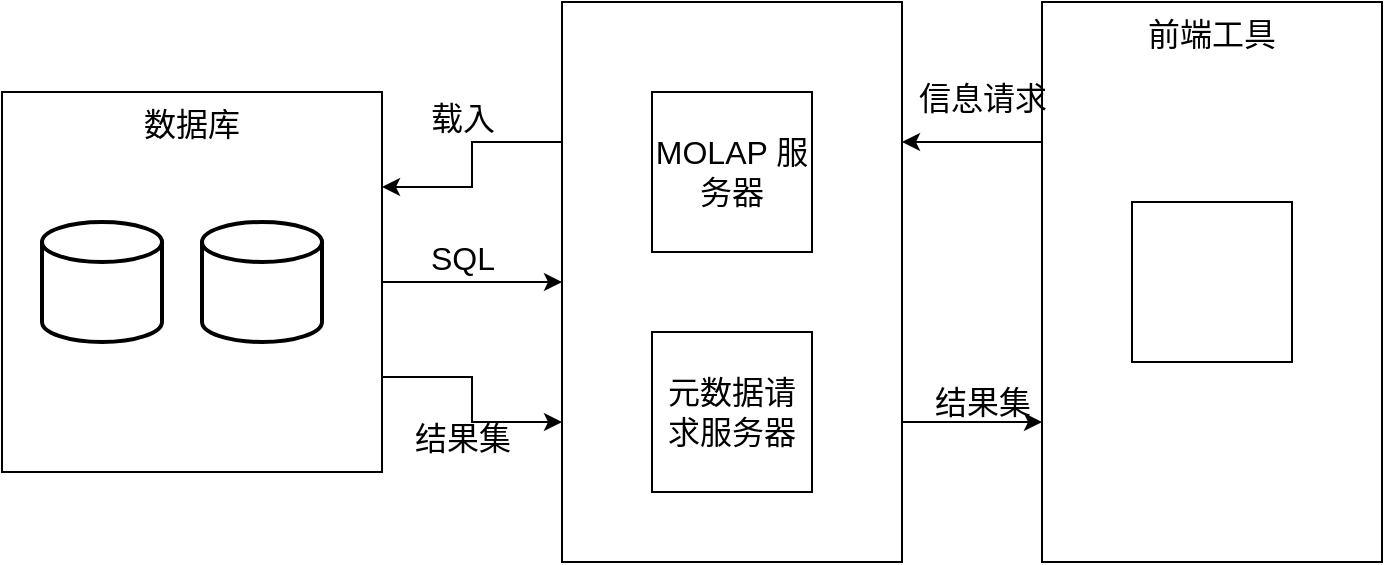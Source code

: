 <mxfile version="21.3.5" type="github">
  <diagram name="Page-1" id="zoyLQBMpjC1JwWB8Ujel">
    <mxGraphModel dx="1434" dy="760" grid="1" gridSize="10" guides="1" tooltips="1" connect="1" arrows="1" fold="1" page="1" pageScale="1" pageWidth="900" pageHeight="1600" math="0" shadow="0">
      <root>
        <mxCell id="0" />
        <mxCell id="1" parent="0" />
        <mxCell id="myBEYGF3AN6niEe-FZO3-14" style="edgeStyle=orthogonalEdgeStyle;rounded=0;orthogonalLoop=1;jettySize=auto;html=1;exitX=1;exitY=0.75;exitDx=0;exitDy=0;entryX=0;entryY=0.75;entryDx=0;entryDy=0;fontSize=16;" edge="1" parent="1" source="myBEYGF3AN6niEe-FZO3-2" target="myBEYGF3AN6niEe-FZO3-3">
          <mxGeometry relative="1" as="geometry" />
        </mxCell>
        <mxCell id="myBEYGF3AN6niEe-FZO3-17" style="edgeStyle=orthogonalEdgeStyle;rounded=0;orthogonalLoop=1;jettySize=auto;html=1;exitX=1;exitY=0.5;exitDx=0;exitDy=0;entryX=0;entryY=0.5;entryDx=0;entryDy=0;fontSize=16;" edge="1" parent="1" source="myBEYGF3AN6niEe-FZO3-2" target="myBEYGF3AN6niEe-FZO3-3">
          <mxGeometry relative="1" as="geometry" />
        </mxCell>
        <mxCell id="myBEYGF3AN6niEe-FZO3-2" value="&lt;div style=&quot;font-size: 16px;&quot;&gt;数据库&lt;/div&gt;" style="whiteSpace=wrap;html=1;aspect=fixed;align=center;horizontal=1;fontStyle=0;verticalAlign=top;fontSize=16;" vertex="1" parent="1">
          <mxGeometry x="80" y="280" width="190" height="190" as="geometry" />
        </mxCell>
        <mxCell id="myBEYGF3AN6niEe-FZO3-13" style="edgeStyle=orthogonalEdgeStyle;rounded=0;orthogonalLoop=1;jettySize=auto;html=1;exitX=1;exitY=0.75;exitDx=0;exitDy=0;entryX=0;entryY=0.75;entryDx=0;entryDy=0;fontSize=16;" edge="1" parent="1" source="myBEYGF3AN6niEe-FZO3-3" target="myBEYGF3AN6niEe-FZO3-4">
          <mxGeometry relative="1" as="geometry" />
        </mxCell>
        <mxCell id="myBEYGF3AN6niEe-FZO3-16" style="edgeStyle=orthogonalEdgeStyle;rounded=0;orthogonalLoop=1;jettySize=auto;html=1;exitX=0;exitY=0.25;exitDx=0;exitDy=0;entryX=1;entryY=0.25;entryDx=0;entryDy=0;fontSize=16;" edge="1" parent="1" source="myBEYGF3AN6niEe-FZO3-3" target="myBEYGF3AN6niEe-FZO3-2">
          <mxGeometry relative="1" as="geometry" />
        </mxCell>
        <mxCell id="myBEYGF3AN6niEe-FZO3-3" value="" style="rounded=0;whiteSpace=wrap;html=1;fontSize=16;" vertex="1" parent="1">
          <mxGeometry x="360" y="235" width="170" height="280" as="geometry" />
        </mxCell>
        <mxCell id="myBEYGF3AN6niEe-FZO3-12" style="edgeStyle=orthogonalEdgeStyle;rounded=0;orthogonalLoop=1;jettySize=auto;html=1;exitX=0;exitY=0.25;exitDx=0;exitDy=0;entryX=1;entryY=0.25;entryDx=0;entryDy=0;fontSize=16;" edge="1" parent="1" source="myBEYGF3AN6niEe-FZO3-4" target="myBEYGF3AN6niEe-FZO3-3">
          <mxGeometry relative="1" as="geometry" />
        </mxCell>
        <mxCell id="myBEYGF3AN6niEe-FZO3-4" value="前端工具" style="rounded=0;whiteSpace=wrap;html=1;fontSize=16;horizontal=1;verticalAlign=top;" vertex="1" parent="1">
          <mxGeometry x="600" y="235" width="170" height="280" as="geometry" />
        </mxCell>
        <mxCell id="myBEYGF3AN6niEe-FZO3-5" value="MOLAP 服务器" style="whiteSpace=wrap;html=1;aspect=fixed;fontSize=16;" vertex="1" parent="1">
          <mxGeometry x="405" y="280" width="80" height="80" as="geometry" />
        </mxCell>
        <mxCell id="myBEYGF3AN6niEe-FZO3-6" value="元数据请求服务器" style="whiteSpace=wrap;html=1;aspect=fixed;fontSize=16;" vertex="1" parent="1">
          <mxGeometry x="405" y="400" width="80" height="80" as="geometry" />
        </mxCell>
        <mxCell id="myBEYGF3AN6niEe-FZO3-7" value="" style="whiteSpace=wrap;html=1;aspect=fixed;fontSize=16;horizontal=0;verticalAlign=top;" vertex="1" parent="1">
          <mxGeometry x="645" y="335" width="80" height="80" as="geometry" />
        </mxCell>
        <mxCell id="myBEYGF3AN6niEe-FZO3-8" value="" style="strokeWidth=2;html=1;shape=mxgraph.flowchart.database;whiteSpace=wrap;fontSize=16;" vertex="1" parent="1">
          <mxGeometry x="180" y="345" width="60" height="60" as="geometry" />
        </mxCell>
        <mxCell id="myBEYGF3AN6niEe-FZO3-9" value="" style="strokeWidth=2;html=1;shape=mxgraph.flowchart.database;whiteSpace=wrap;fontSize=16;" vertex="1" parent="1">
          <mxGeometry x="100" y="345" width="60" height="60" as="geometry" />
        </mxCell>
        <mxCell id="myBEYGF3AN6niEe-FZO3-18" value="信息请求" style="text;html=1;align=center;verticalAlign=middle;resizable=0;points=[];autosize=1;strokeColor=none;fillColor=none;fontSize=16;" vertex="1" parent="1">
          <mxGeometry x="525" y="268" width="90" height="30" as="geometry" />
        </mxCell>
        <mxCell id="myBEYGF3AN6niEe-FZO3-19" value="结果集" style="text;html=1;align=center;verticalAlign=middle;resizable=0;points=[];autosize=1;strokeColor=none;fillColor=none;fontSize=16;" vertex="1" parent="1">
          <mxGeometry x="535" y="420" width="70" height="30" as="geometry" />
        </mxCell>
        <mxCell id="myBEYGF3AN6niEe-FZO3-20" value="SQL" style="text;html=1;align=center;verticalAlign=middle;resizable=0;points=[];autosize=1;strokeColor=none;fillColor=none;fontSize=16;" vertex="1" parent="1">
          <mxGeometry x="280" y="348" width="60" height="30" as="geometry" />
        </mxCell>
        <mxCell id="myBEYGF3AN6niEe-FZO3-21" value="载入" style="text;html=1;align=center;verticalAlign=middle;resizable=0;points=[];autosize=1;strokeColor=none;fillColor=none;fontSize=16;" vertex="1" parent="1">
          <mxGeometry x="280" y="278" width="60" height="30" as="geometry" />
        </mxCell>
        <mxCell id="myBEYGF3AN6niEe-FZO3-22" value="结果集" style="text;html=1;align=center;verticalAlign=middle;resizable=0;points=[];autosize=1;strokeColor=none;fillColor=none;fontSize=16;" vertex="1" parent="1">
          <mxGeometry x="275" y="438" width="70" height="30" as="geometry" />
        </mxCell>
      </root>
    </mxGraphModel>
  </diagram>
</mxfile>

